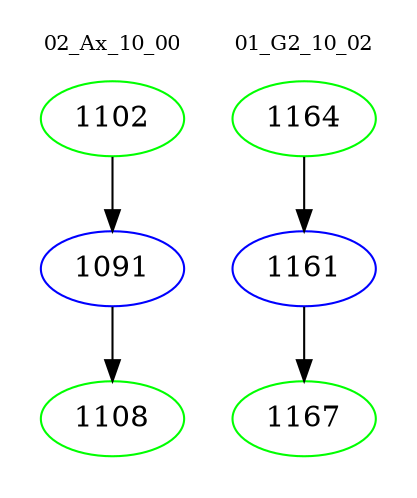 digraph{
subgraph cluster_0 {
color = white
label = "02_Ax_10_00";
fontsize=10;
T0_1102 [label="1102", color="green"]
T0_1102 -> T0_1091 [color="black"]
T0_1091 [label="1091", color="blue"]
T0_1091 -> T0_1108 [color="black"]
T0_1108 [label="1108", color="green"]
}
subgraph cluster_1 {
color = white
label = "01_G2_10_02";
fontsize=10;
T1_1164 [label="1164", color="green"]
T1_1164 -> T1_1161 [color="black"]
T1_1161 [label="1161", color="blue"]
T1_1161 -> T1_1167 [color="black"]
T1_1167 [label="1167", color="green"]
}
}
